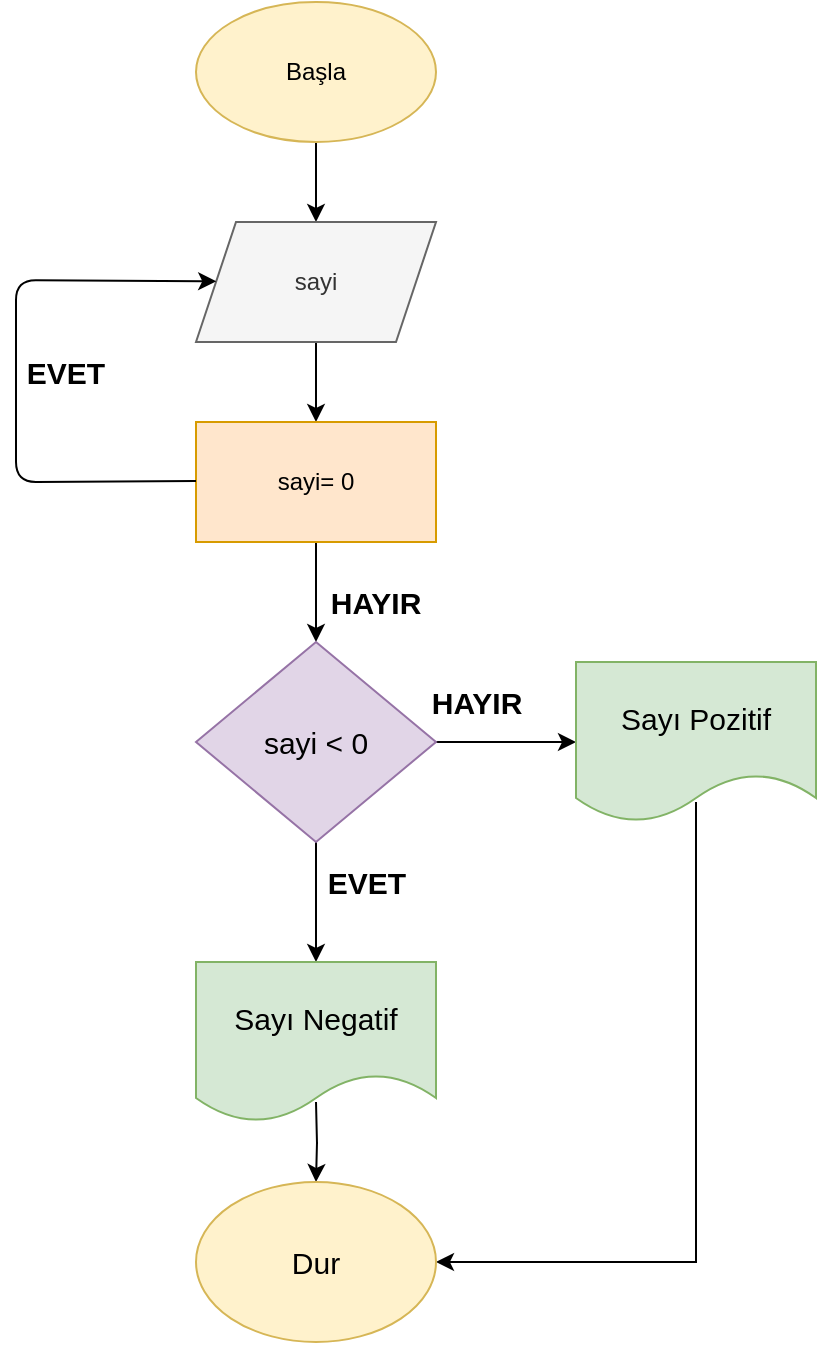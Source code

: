 <mxfile version="13.10.9" type="github">
  <diagram id="MX3GkOYxM5VYtlScXEcw" name="Page-1">
    <mxGraphModel dx="2170" dy="1063" grid="1" gridSize="10" guides="1" tooltips="1" connect="1" arrows="1" fold="1" page="1" pageScale="1" pageWidth="827" pageHeight="1169" math="0" shadow="0">
      <root>
        <mxCell id="0" />
        <mxCell id="1" parent="0" />
        <mxCell id="mqizsuFu106cNB8AvVmy-3" value="" style="edgeStyle=orthogonalEdgeStyle;rounded=0;orthogonalLoop=1;jettySize=auto;html=1;" edge="1" parent="1" source="mqizsuFu106cNB8AvVmy-1">
          <mxGeometry relative="1" as="geometry">
            <mxPoint x="380" y="120" as="targetPoint" />
            <Array as="points">
              <mxPoint x="380" y="90" />
              <mxPoint x="380" y="90" />
            </Array>
          </mxGeometry>
        </mxCell>
        <mxCell id="mqizsuFu106cNB8AvVmy-1" value="Başla" style="ellipse;whiteSpace=wrap;html=1;fillColor=#fff2cc;strokeColor=#d6b656;" vertex="1" parent="1">
          <mxGeometry x="320" y="10" width="120" height="70" as="geometry" />
        </mxCell>
        <mxCell id="mqizsuFu106cNB8AvVmy-5" value="" style="edgeStyle=orthogonalEdgeStyle;rounded=0;orthogonalLoop=1;jettySize=auto;html=1;" edge="1" parent="1" source="mqizsuFu106cNB8AvVmy-2">
          <mxGeometry relative="1" as="geometry">
            <mxPoint x="380" y="220" as="targetPoint" />
            <Array as="points">
              <mxPoint x="380" y="210" />
              <mxPoint x="380" y="210" />
            </Array>
          </mxGeometry>
        </mxCell>
        <mxCell id="mqizsuFu106cNB8AvVmy-2" value="sayi" style="shape=parallelogram;perimeter=parallelogramPerimeter;whiteSpace=wrap;html=1;fixedSize=1;fillColor=#f5f5f5;strokeColor=#666666;fontColor=#333333;" vertex="1" parent="1">
          <mxGeometry x="320" y="120" width="120" height="60" as="geometry" />
        </mxCell>
        <mxCell id="mqizsuFu106cNB8AvVmy-7" value="" style="edgeStyle=orthogonalEdgeStyle;rounded=0;orthogonalLoop=1;jettySize=auto;html=1;" edge="1" parent="1" source="mqizsuFu106cNB8AvVmy-4" target="mqizsuFu106cNB8AvVmy-12">
          <mxGeometry relative="1" as="geometry">
            <mxPoint x="380" y="320" as="targetPoint" />
            <Array as="points" />
          </mxGeometry>
        </mxCell>
        <mxCell id="mqizsuFu106cNB8AvVmy-4" value="sayi= 0" style="whiteSpace=wrap;html=1;fillColor=#ffe6cc;strokeColor=#d79b00;" vertex="1" parent="1">
          <mxGeometry x="320" y="220" width="120" height="60" as="geometry" />
        </mxCell>
        <mxCell id="mqizsuFu106cNB8AvVmy-9" value="" style="endArrow=classic;html=1;" edge="1" parent="1" target="mqizsuFu106cNB8AvVmy-2">
          <mxGeometry width="50" height="50" relative="1" as="geometry">
            <mxPoint x="320" y="249.5" as="sourcePoint" />
            <mxPoint x="300" y="150" as="targetPoint" />
            <Array as="points">
              <mxPoint x="230" y="250" />
              <mxPoint x="230" y="149" />
            </Array>
          </mxGeometry>
        </mxCell>
        <mxCell id="mqizsuFu106cNB8AvVmy-10" value="EVET" style="text;html=1;strokeColor=none;fillColor=none;align=center;verticalAlign=middle;whiteSpace=wrap;rounded=0;rotation=0;fontStyle=1;fontSize=15;" vertex="1" parent="1">
          <mxGeometry x="240" y="175" width="30" height="40" as="geometry" />
        </mxCell>
        <mxCell id="mqizsuFu106cNB8AvVmy-14" style="edgeStyle=orthogonalEdgeStyle;rounded=0;orthogonalLoop=1;jettySize=auto;html=1;exitX=1;exitY=0.5;exitDx=0;exitDy=0;entryX=0;entryY=0.5;entryDx=0;entryDy=0;fontSize=15;" edge="1" parent="1" source="mqizsuFu106cNB8AvVmy-12" target="mqizsuFu106cNB8AvVmy-13">
          <mxGeometry relative="1" as="geometry">
            <Array as="points">
              <mxPoint x="490" y="380" />
            </Array>
          </mxGeometry>
        </mxCell>
        <mxCell id="mqizsuFu106cNB8AvVmy-16" style="edgeStyle=orthogonalEdgeStyle;rounded=0;orthogonalLoop=1;jettySize=auto;html=1;fontSize=15;" edge="1" parent="1" source="mqizsuFu106cNB8AvVmy-12">
          <mxGeometry relative="1" as="geometry">
            <mxPoint x="380" y="330" as="targetPoint" />
            <Array as="points">
              <mxPoint x="380" y="330" />
              <mxPoint x="380" y="330" />
            </Array>
          </mxGeometry>
        </mxCell>
        <mxCell id="mqizsuFu106cNB8AvVmy-19" value="" style="edgeStyle=orthogonalEdgeStyle;rounded=0;orthogonalLoop=1;jettySize=auto;html=1;fontSize=15;" edge="1" parent="1" source="mqizsuFu106cNB8AvVmy-12" target="mqizsuFu106cNB8AvVmy-18">
          <mxGeometry relative="1" as="geometry" />
        </mxCell>
        <mxCell id="mqizsuFu106cNB8AvVmy-12" value="sayi &amp;lt; 0" style="rhombus;whiteSpace=wrap;html=1;fontSize=15;fillColor=#e1d5e7;strokeColor=#9673a6;" vertex="1" parent="1">
          <mxGeometry x="320" y="330" width="120" height="100" as="geometry" />
        </mxCell>
        <mxCell id="mqizsuFu106cNB8AvVmy-21" style="edgeStyle=orthogonalEdgeStyle;rounded=0;orthogonalLoop=1;jettySize=auto;html=1;fontSize=15;verticalAlign=top;" edge="1" parent="1" target="mqizsuFu106cNB8AvVmy-22">
          <mxGeometry relative="1" as="geometry">
            <mxPoint x="450" y="630" as="targetPoint" />
            <mxPoint x="570" y="410" as="sourcePoint" />
            <Array as="points">
              <mxPoint x="570" y="640" />
            </Array>
          </mxGeometry>
        </mxCell>
        <mxCell id="mqizsuFu106cNB8AvVmy-13" value="Sayı Pozitif" style="shape=document;whiteSpace=wrap;html=1;boundedLbl=1;fontSize=15;fillColor=#d5e8d4;strokeColor=#82b366;" vertex="1" parent="1">
          <mxGeometry x="510" y="340" width="120" height="80" as="geometry" />
        </mxCell>
        <mxCell id="mqizsuFu106cNB8AvVmy-15" value="&lt;b&gt;HAYIR&lt;/b&gt;" style="text;html=1;strokeColor=none;fillColor=none;align=center;verticalAlign=middle;whiteSpace=wrap;rounded=0;fontSize=15;" vertex="1" parent="1">
          <mxGeometry x="390" y="300" width="40" height="20" as="geometry" />
        </mxCell>
        <mxCell id="mqizsuFu106cNB8AvVmy-17" value="&lt;b&gt;HAYIR&lt;/b&gt;" style="text;html=1;align=center;verticalAlign=middle;resizable=0;points=[];autosize=1;fontSize=15;" vertex="1" parent="1">
          <mxGeometry x="430" y="350" width="60" height="20" as="geometry" />
        </mxCell>
        <mxCell id="mqizsuFu106cNB8AvVmy-23" value="" style="edgeStyle=orthogonalEdgeStyle;rounded=0;orthogonalLoop=1;jettySize=auto;html=1;fontSize=15;verticalAlign=bottom;" edge="1" parent="1">
          <mxGeometry relative="1" as="geometry">
            <mxPoint x="380" y="560" as="sourcePoint" />
            <mxPoint x="380" y="600" as="targetPoint" />
            <Array as="points" />
          </mxGeometry>
        </mxCell>
        <mxCell id="mqizsuFu106cNB8AvVmy-18" value="Sayı Negatif" style="shape=document;whiteSpace=wrap;html=1;boundedLbl=1;fontSize=15;fillColor=#d5e8d4;strokeColor=#82b366;" vertex="1" parent="1">
          <mxGeometry x="320" y="490" width="120" height="80" as="geometry" />
        </mxCell>
        <mxCell id="mqizsuFu106cNB8AvVmy-20" value="&lt;b&gt;EVET&lt;/b&gt;" style="text;html=1;align=center;verticalAlign=middle;resizable=0;points=[];autosize=1;fontSize=15;" vertex="1" parent="1">
          <mxGeometry x="380" y="440" width="50" height="20" as="geometry" />
        </mxCell>
        <mxCell id="mqizsuFu106cNB8AvVmy-22" value="Dur" style="ellipse;whiteSpace=wrap;html=1;fontSize=15;fillColor=#fff2cc;strokeColor=#d6b656;" vertex="1" parent="1">
          <mxGeometry x="320" y="600" width="120" height="80" as="geometry" />
        </mxCell>
      </root>
    </mxGraphModel>
  </diagram>
</mxfile>

